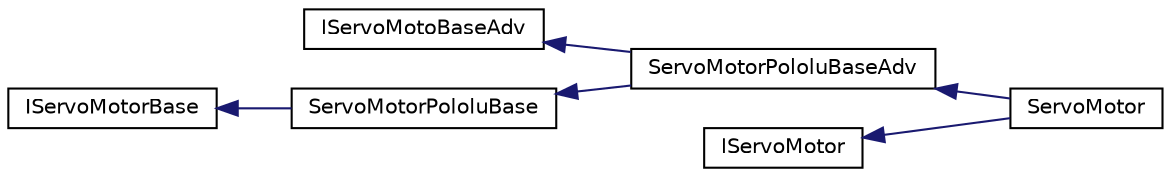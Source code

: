 digraph "Graphical Class Hierarchy"
{
 // LATEX_PDF_SIZE
  edge [fontname="Helvetica",fontsize="10",labelfontname="Helvetica",labelfontsize="10"];
  node [fontname="Helvetica",fontsize="10",shape=record];
  rankdir="LR";
  Node0 [label="IServoMotoBaseAdv",height=0.2,width=0.4,color="black", fillcolor="white", style="filled",URL="$classIServoMotoBaseAdv.html",tooltip="Interface class that specifies additional functionality with respect to set maximal speed and acceler..."];
  Node0 -> Node1 [dir="back",color="midnightblue",fontsize="10",style="solid",fontname="Helvetica"];
  Node1 [label="ServoMotorPololuBaseAdv",height=0.2,width=0.4,color="black", fillcolor="white", style="filled",URL="$classServoMotorPololuBaseAdv.html",tooltip="Implements the interface IServoMotoBaseAdv derived from class ServoMotorPololuBase."];
  Node1 -> Node2 [dir="back",color="midnightblue",fontsize="10",style="solid",fontname="Helvetica"];
  Node2 [label="ServoMotor",height=0.2,width=0.4,color="black", fillcolor="white", style="filled",URL="$classServoMotor.html",tooltip=" "];
  Node18 [label="IServoMotor",height=0.2,width=0.4,color="black", fillcolor="white", style="filled",URL="$classIServoMotor.html",tooltip="Interface to control a servo motor. The interface provides the basic functions for the control for a ..."];
  Node18 -> Node2 [dir="back",color="midnightblue",fontsize="10",style="solid",fontname="Helvetica"];
  Node19 [label="IServoMotorBase",height=0.2,width=0.4,color="black", fillcolor="white", style="filled",URL="$classIServoMotorBase.html",tooltip="Interface class that specifies the basic functionality of object that initializes and controls a serv..."];
  Node19 -> Node20 [dir="back",color="midnightblue",fontsize="10",style="solid",fontname="Helvetica"];
  Node20 [label="ServoMotorPololuBase",height=0.2,width=0.4,color="black", fillcolor="white", style="filled",URL="$classServoMotorPololuBase.html",tooltip="Class implements the interface IServoMotorBase based on the pololu controller board (https://www...."];
  Node20 -> Node1 [dir="back",color="midnightblue",fontsize="10",style="solid",fontname="Helvetica"];
}
